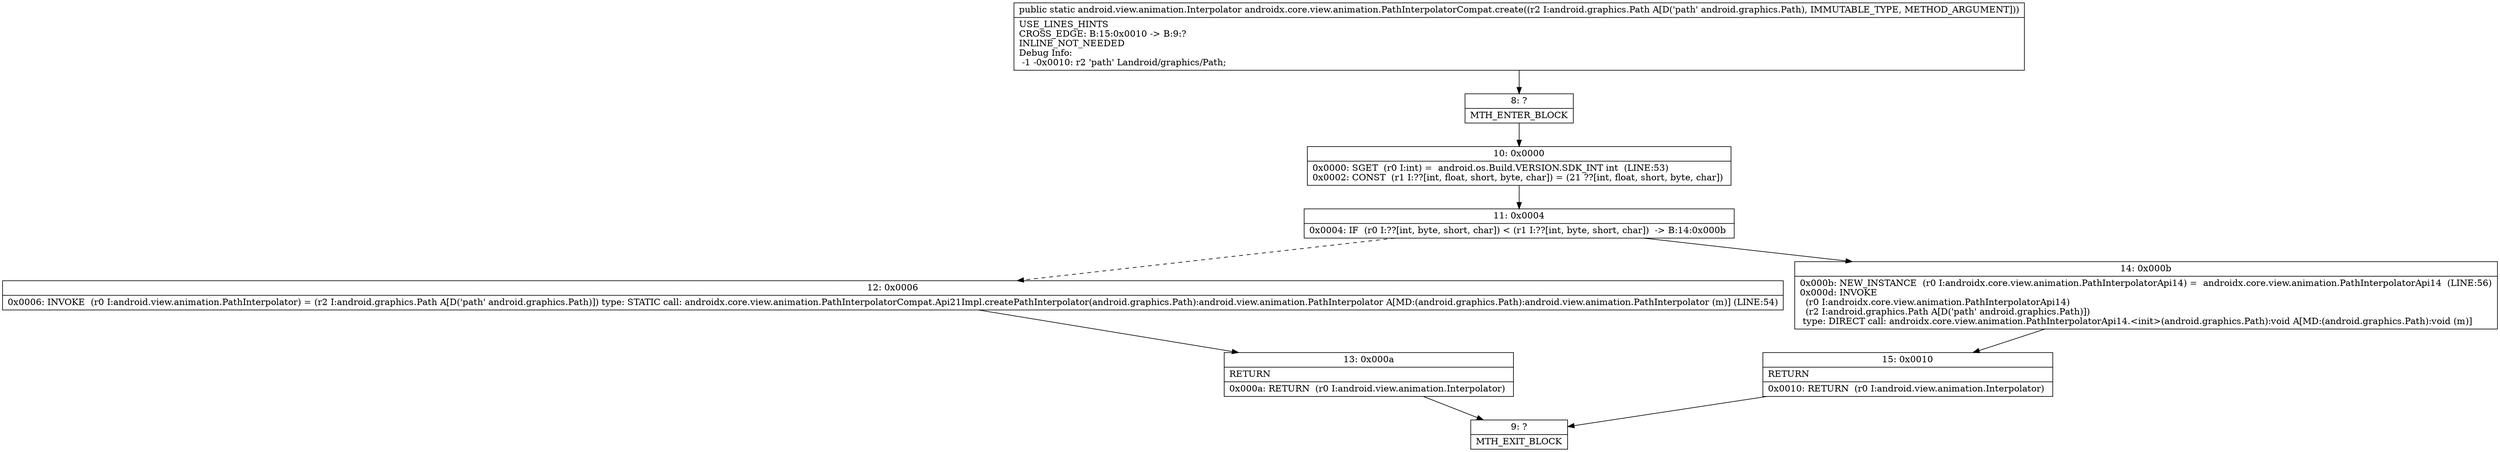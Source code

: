 digraph "CFG forandroidx.core.view.animation.PathInterpolatorCompat.create(Landroid\/graphics\/Path;)Landroid\/view\/animation\/Interpolator;" {
Node_8 [shape=record,label="{8\:\ ?|MTH_ENTER_BLOCK\l}"];
Node_10 [shape=record,label="{10\:\ 0x0000|0x0000: SGET  (r0 I:int) =  android.os.Build.VERSION.SDK_INT int  (LINE:53)\l0x0002: CONST  (r1 I:??[int, float, short, byte, char]) = (21 ??[int, float, short, byte, char]) \l}"];
Node_11 [shape=record,label="{11\:\ 0x0004|0x0004: IF  (r0 I:??[int, byte, short, char]) \< (r1 I:??[int, byte, short, char])  \-\> B:14:0x000b \l}"];
Node_12 [shape=record,label="{12\:\ 0x0006|0x0006: INVOKE  (r0 I:android.view.animation.PathInterpolator) = (r2 I:android.graphics.Path A[D('path' android.graphics.Path)]) type: STATIC call: androidx.core.view.animation.PathInterpolatorCompat.Api21Impl.createPathInterpolator(android.graphics.Path):android.view.animation.PathInterpolator A[MD:(android.graphics.Path):android.view.animation.PathInterpolator (m)] (LINE:54)\l}"];
Node_13 [shape=record,label="{13\:\ 0x000a|RETURN\l|0x000a: RETURN  (r0 I:android.view.animation.Interpolator) \l}"];
Node_9 [shape=record,label="{9\:\ ?|MTH_EXIT_BLOCK\l}"];
Node_14 [shape=record,label="{14\:\ 0x000b|0x000b: NEW_INSTANCE  (r0 I:androidx.core.view.animation.PathInterpolatorApi14) =  androidx.core.view.animation.PathInterpolatorApi14  (LINE:56)\l0x000d: INVOKE  \l  (r0 I:androidx.core.view.animation.PathInterpolatorApi14)\l  (r2 I:android.graphics.Path A[D('path' android.graphics.Path)])\l type: DIRECT call: androidx.core.view.animation.PathInterpolatorApi14.\<init\>(android.graphics.Path):void A[MD:(android.graphics.Path):void (m)]\l}"];
Node_15 [shape=record,label="{15\:\ 0x0010|RETURN\l|0x0010: RETURN  (r0 I:android.view.animation.Interpolator) \l}"];
MethodNode[shape=record,label="{public static android.view.animation.Interpolator androidx.core.view.animation.PathInterpolatorCompat.create((r2 I:android.graphics.Path A[D('path' android.graphics.Path), IMMUTABLE_TYPE, METHOD_ARGUMENT]))  | USE_LINES_HINTS\lCROSS_EDGE: B:15:0x0010 \-\> B:9:?\lINLINE_NOT_NEEDED\lDebug Info:\l  \-1 \-0x0010: r2 'path' Landroid\/graphics\/Path;\l}"];
MethodNode -> Node_8;Node_8 -> Node_10;
Node_10 -> Node_11;
Node_11 -> Node_12[style=dashed];
Node_11 -> Node_14;
Node_12 -> Node_13;
Node_13 -> Node_9;
Node_14 -> Node_15;
Node_15 -> Node_9;
}

